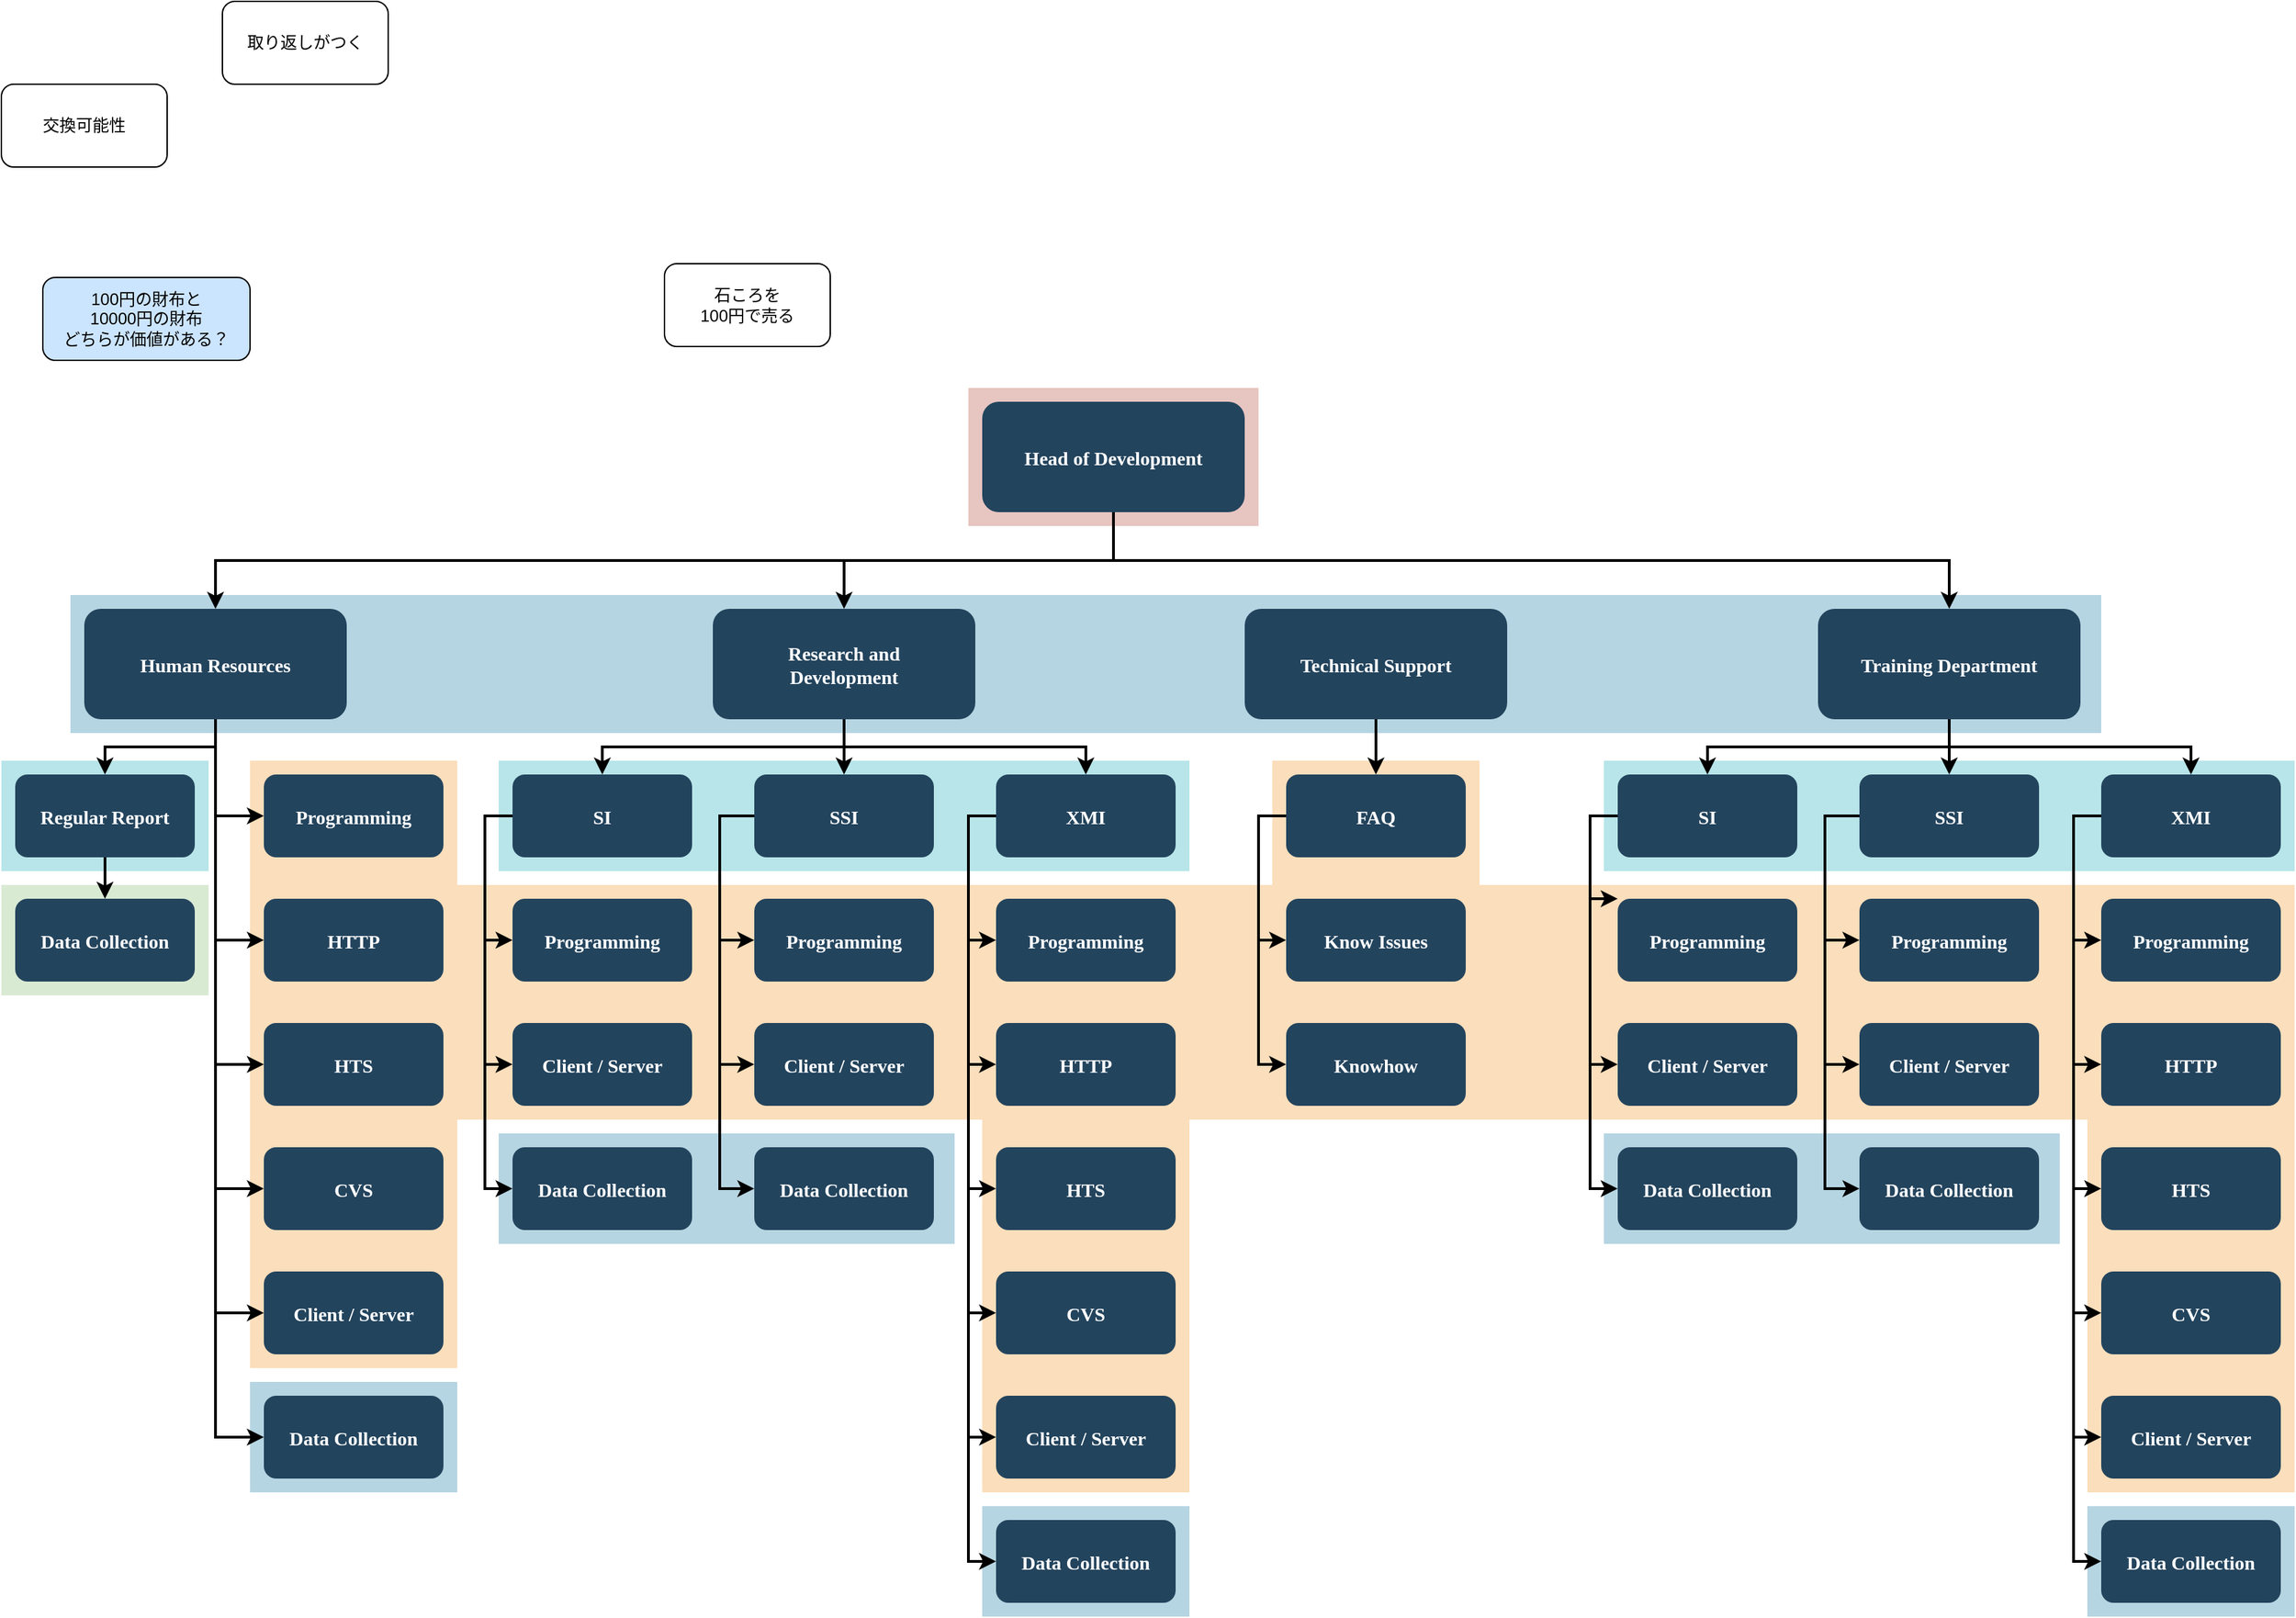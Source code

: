 <mxfile version="20.2.7" type="github" pages="2">
  <diagram id="prtHgNgQTEPvFCAcTncT" name="Page-1">
    <mxGraphModel dx="1581" dy="828" grid="1" gridSize="10" guides="1" tooltips="1" connect="1" arrows="1" fold="1" page="1" pageScale="1" pageWidth="827" pageHeight="1169" math="0" shadow="0">
      <root>
        <mxCell id="0" />
        <mxCell id="1" parent="0" />
        <mxCell id="RN59eeavhgcw-cdLjgOp-1" value="交換可能性" style="rounded=1;whiteSpace=wrap;html=1;" vertex="1" parent="1">
          <mxGeometry x="40" y="70" width="120" height="60" as="geometry" />
        </mxCell>
        <mxCell id="RN59eeavhgcw-cdLjgOp-2" value="100円の財布と&lt;br&gt;10000円の財布&lt;br&gt;どちらが価値がある？" style="rounded=1;whiteSpace=wrap;html=1;fillColor=#CCE5FF;" vertex="1" parent="1">
          <mxGeometry x="70" y="210" width="150" height="60" as="geometry" />
        </mxCell>
        <mxCell id="RN59eeavhgcw-cdLjgOp-4" value="石ころを&lt;br&gt;100円で売る" style="rounded=1;whiteSpace=wrap;html=1;" vertex="1" parent="1">
          <mxGeometry x="520" y="200" width="120" height="60" as="geometry" />
        </mxCell>
        <mxCell id="RN59eeavhgcw-cdLjgOp-5" value="取り返しがつく" style="rounded=1;whiteSpace=wrap;html=1;" vertex="1" parent="1">
          <mxGeometry x="200" y="10" width="120" height="60" as="geometry" />
        </mxCell>
        <mxCell id="RN59eeavhgcw-cdLjgOp-7" value="" style="fillColor=#AE4132;strokeColor=none;opacity=30;" vertex="1" parent="1">
          <mxGeometry x="740" y="290" width="210" height="100.0" as="geometry" />
        </mxCell>
        <mxCell id="RN59eeavhgcw-cdLjgOp-8" value="" style="fillColor=#10739E;strokeColor=none;opacity=30;" vertex="1" parent="1">
          <mxGeometry x="90" y="440" width="1470" height="100.0" as="geometry" />
        </mxCell>
        <mxCell id="RN59eeavhgcw-cdLjgOp-9" value="" style="fillColor=#F2931E;strokeColor=none;opacity=30;" vertex="1" parent="1">
          <mxGeometry x="1550" y="820" width="150" height="270" as="geometry" />
        </mxCell>
        <mxCell id="RN59eeavhgcw-cdLjgOp-10" value="" style="fillColor=#F2931E;strokeColor=none;opacity=30;" vertex="1" parent="1">
          <mxGeometry x="960" y="560" width="150" height="90" as="geometry" />
        </mxCell>
        <mxCell id="RN59eeavhgcw-cdLjgOp-11" value="" style="fillColor=#F2931E;strokeColor=none;opacity=30;" vertex="1" parent="1">
          <mxGeometry x="750" y="820" width="150" height="270" as="geometry" />
        </mxCell>
        <mxCell id="RN59eeavhgcw-cdLjgOp-12" value="" style="fillColor=#F2931E;strokeColor=none;opacity=30;" vertex="1" parent="1">
          <mxGeometry x="220.0" y="560.0" width="150.0" height="440.0" as="geometry" />
        </mxCell>
        <mxCell id="RN59eeavhgcw-cdLjgOp-13" value="" style="fillColor=#F2931E;strokeColor=none;opacity=30;" vertex="1" parent="1">
          <mxGeometry x="370" y="650" width="1330" height="170" as="geometry" />
        </mxCell>
        <mxCell id="RN59eeavhgcw-cdLjgOp-14" value="" style="fillColor=#10739E;strokeColor=none;opacity=30;" vertex="1" parent="1">
          <mxGeometry x="1550" y="1100.0" width="150" height="80" as="geometry" />
        </mxCell>
        <mxCell id="RN59eeavhgcw-cdLjgOp-15" value="" style="fillColor=#10739E;strokeColor=none;opacity=30;" vertex="1" parent="1">
          <mxGeometry x="1200" y="830" width="330" height="80" as="geometry" />
        </mxCell>
        <mxCell id="RN59eeavhgcw-cdLjgOp-16" value="" style="fillColor=#10739E;strokeColor=none;opacity=30;" vertex="1" parent="1">
          <mxGeometry x="750.0" y="1100" width="150" height="80" as="geometry" />
        </mxCell>
        <mxCell id="RN59eeavhgcw-cdLjgOp-17" value="" style="fillColor=#10739E;strokeColor=none;opacity=30;" vertex="1" parent="1">
          <mxGeometry x="400.0" y="830.0" width="330.0" height="80" as="geometry" />
        </mxCell>
        <mxCell id="RN59eeavhgcw-cdLjgOp-18" value="" style="fillColor=#10739E;strokeColor=none;opacity=30;" vertex="1" parent="1">
          <mxGeometry x="220" y="1010" width="150" height="80" as="geometry" />
        </mxCell>
        <mxCell id="RN59eeavhgcw-cdLjgOp-19" value="" style="fillColor=#D9EAD3;strokeColor=none" vertex="1" parent="1">
          <mxGeometry x="40" y="650.0" width="150" height="80" as="geometry" />
        </mxCell>
        <mxCell id="RN59eeavhgcw-cdLjgOp-20" value="" style="fillColor=#12AAB5;strokeColor=none;opacity=30;" vertex="1" parent="1">
          <mxGeometry x="1200" y="560.0" width="500" height="80" as="geometry" />
        </mxCell>
        <mxCell id="RN59eeavhgcw-cdLjgOp-21" value="" style="fillColor=#12AAB5;strokeColor=none;opacity=30;" vertex="1" parent="1">
          <mxGeometry x="400" y="560" width="500" height="80" as="geometry" />
        </mxCell>
        <mxCell id="RN59eeavhgcw-cdLjgOp-22" value="" style="fillColor=#12AAB5;strokeColor=none;opacity=30;" vertex="1" parent="1">
          <mxGeometry x="40.0" y="560" width="150" height="80" as="geometry" />
        </mxCell>
        <mxCell id="RN59eeavhgcw-cdLjgOp-23" value="Head of Development" style="rounded=1;fillColor=#23445D;gradientColor=none;strokeColor=none;fontColor=#FFFFFF;fontStyle=1;fontFamily=Tahoma;fontSize=14" vertex="1" parent="1">
          <mxGeometry x="750" y="300" width="190" height="80" as="geometry" />
        </mxCell>
        <mxCell id="RN59eeavhgcw-cdLjgOp-24" value="Training Department" style="rounded=1;fillColor=#23445D;gradientColor=none;strokeColor=none;fontColor=#FFFFFF;fontStyle=1;fontFamily=Tahoma;fontSize=14" vertex="1" parent="1">
          <mxGeometry x="1355.0" y="450" width="190" height="80" as="geometry" />
        </mxCell>
        <mxCell id="RN59eeavhgcw-cdLjgOp-25" value="" style="edgeStyle=elbowEdgeStyle;elbow=vertical;strokeWidth=2;rounded=0" edge="1" parent="1" source="RN59eeavhgcw-cdLjgOp-23" target="RN59eeavhgcw-cdLjgOp-24">
          <mxGeometry x="330" y="330" width="100" height="100" as="geometry">
            <mxPoint x="330" y="430" as="sourcePoint" />
            <mxPoint x="430" y="330" as="targetPoint" />
          </mxGeometry>
        </mxCell>
        <mxCell id="RN59eeavhgcw-cdLjgOp-26" value="Technical Support" style="rounded=1;fillColor=#23445D;gradientColor=none;strokeColor=none;fontColor=#FFFFFF;fontStyle=1;fontFamily=Tahoma;fontSize=14" vertex="1" parent="1">
          <mxGeometry x="940" y="450" width="190" height="80" as="geometry" />
        </mxCell>
        <mxCell id="RN59eeavhgcw-cdLjgOp-27" value="Research and &#xa;Development" style="rounded=1;fillColor=#23445D;gradientColor=none;strokeColor=none;fontColor=#FFFFFF;fontStyle=1;fontFamily=Tahoma;fontSize=14" vertex="1" parent="1">
          <mxGeometry x="555.0" y="450" width="190" height="80" as="geometry" />
        </mxCell>
        <mxCell id="RN59eeavhgcw-cdLjgOp-28" value="Human Resources" style="rounded=1;fillColor=#23445D;gradientColor=none;strokeColor=none;fontColor=#FFFFFF;fontStyle=1;fontFamily=Tahoma;fontSize=14" vertex="1" parent="1">
          <mxGeometry x="100" y="450" width="190" height="80" as="geometry" />
        </mxCell>
        <mxCell id="RN59eeavhgcw-cdLjgOp-29" value="Regular Report" style="rounded=1;fillColor=#23445D;gradientColor=none;strokeColor=none;fontColor=#FFFFFF;fontStyle=1;fontFamily=Tahoma;fontSize=14" vertex="1" parent="1">
          <mxGeometry x="50" y="570" width="130" height="60" as="geometry" />
        </mxCell>
        <mxCell id="RN59eeavhgcw-cdLjgOp-30" value="Data Collection" style="rounded=1;fillColor=#23445D;gradientColor=none;strokeColor=none;fontColor=#FFFFFF;fontStyle=1;fontFamily=Tahoma;fontSize=14" vertex="1" parent="1">
          <mxGeometry x="50" y="660" width="130" height="60" as="geometry" />
        </mxCell>
        <mxCell id="RN59eeavhgcw-cdLjgOp-31" value="Programming" style="rounded=1;fillColor=#23445D;gradientColor=none;strokeColor=none;fontColor=#FFFFFF;fontStyle=1;fontFamily=Tahoma;fontSize=14" vertex="1" parent="1">
          <mxGeometry x="230" y="570" width="130" height="60" as="geometry" />
        </mxCell>
        <mxCell id="RN59eeavhgcw-cdLjgOp-32" value="HTTP" style="rounded=1;fillColor=#23445D;gradientColor=none;strokeColor=none;fontColor=#FFFFFF;fontStyle=1;fontFamily=Tahoma;fontSize=14" vertex="1" parent="1">
          <mxGeometry x="230" y="660" width="130" height="60" as="geometry" />
        </mxCell>
        <mxCell id="RN59eeavhgcw-cdLjgOp-33" value="HTS" style="rounded=1;fillColor=#23445D;gradientColor=none;strokeColor=none;fontColor=#FFFFFF;fontStyle=1;fontFamily=Tahoma;fontSize=14" vertex="1" parent="1">
          <mxGeometry x="230" y="750" width="130" height="60" as="geometry" />
        </mxCell>
        <mxCell id="RN59eeavhgcw-cdLjgOp-34" value="CVS" style="rounded=1;fillColor=#23445D;gradientColor=none;strokeColor=none;fontColor=#FFFFFF;fontStyle=1;fontFamily=Tahoma;fontSize=14" vertex="1" parent="1">
          <mxGeometry x="230" y="840" width="130" height="60" as="geometry" />
        </mxCell>
        <mxCell id="RN59eeavhgcw-cdLjgOp-35" value="Client / Server" style="rounded=1;fillColor=#23445D;gradientColor=none;strokeColor=none;fontColor=#FFFFFF;fontStyle=1;fontFamily=Tahoma;fontSize=14" vertex="1" parent="1">
          <mxGeometry x="230" y="930" width="130" height="60" as="geometry" />
        </mxCell>
        <mxCell id="RN59eeavhgcw-cdLjgOp-36" value="Data Collection" style="rounded=1;fillColor=#23445D;gradientColor=none;strokeColor=none;fontColor=#FFFFFF;fontStyle=1;fontFamily=Tahoma;fontSize=14" vertex="1" parent="1">
          <mxGeometry x="230" y="1020" width="130" height="60" as="geometry" />
        </mxCell>
        <mxCell id="RN59eeavhgcw-cdLjgOp-37" value="SI" style="rounded=1;fillColor=#23445D;gradientColor=none;strokeColor=none;fontColor=#FFFFFF;fontStyle=1;fontFamily=Tahoma;fontSize=14" vertex="1" parent="1">
          <mxGeometry x="410" y="570" width="130" height="60" as="geometry" />
        </mxCell>
        <mxCell id="RN59eeavhgcw-cdLjgOp-38" value="Programming" style="rounded=1;fillColor=#23445D;gradientColor=none;strokeColor=none;fontColor=#FFFFFF;fontStyle=1;fontFamily=Tahoma;fontSize=14" vertex="1" parent="1">
          <mxGeometry x="410" y="660" width="130" height="60" as="geometry" />
        </mxCell>
        <mxCell id="RN59eeavhgcw-cdLjgOp-39" value="Client / Server" style="rounded=1;fillColor=#23445D;gradientColor=none;strokeColor=none;fontColor=#FFFFFF;fontStyle=1;fontFamily=Tahoma;fontSize=14" vertex="1" parent="1">
          <mxGeometry x="410" y="750" width="130" height="60" as="geometry" />
        </mxCell>
        <mxCell id="RN59eeavhgcw-cdLjgOp-40" value="Data Collection" style="rounded=1;fillColor=#23445D;gradientColor=none;strokeColor=none;fontColor=#FFFFFF;fontStyle=1;fontFamily=Tahoma;fontSize=14" vertex="1" parent="1">
          <mxGeometry x="410" y="840" width="130" height="60" as="geometry" />
        </mxCell>
        <mxCell id="RN59eeavhgcw-cdLjgOp-41" value="SSI" style="rounded=1;fillColor=#23445D;gradientColor=none;strokeColor=none;fontColor=#FFFFFF;fontStyle=1;fontFamily=Tahoma;fontSize=14" vertex="1" parent="1">
          <mxGeometry x="585" y="570" width="130" height="60" as="geometry" />
        </mxCell>
        <mxCell id="RN59eeavhgcw-cdLjgOp-42" value="Programming" style="rounded=1;fillColor=#23445D;gradientColor=none;strokeColor=none;fontColor=#FFFFFF;fontStyle=1;fontFamily=Tahoma;fontSize=14" vertex="1" parent="1">
          <mxGeometry x="585" y="660" width="130" height="60" as="geometry" />
        </mxCell>
        <mxCell id="RN59eeavhgcw-cdLjgOp-43" value="Client / Server" style="rounded=1;fillColor=#23445D;gradientColor=none;strokeColor=none;fontColor=#FFFFFF;fontStyle=1;fontFamily=Tahoma;fontSize=14" vertex="1" parent="1">
          <mxGeometry x="585" y="750" width="130" height="60" as="geometry" />
        </mxCell>
        <mxCell id="RN59eeavhgcw-cdLjgOp-44" value="Data Collection" style="rounded=1;fillColor=#23445D;gradientColor=none;strokeColor=none;fontColor=#FFFFFF;fontStyle=1;fontFamily=Tahoma;fontSize=14" vertex="1" parent="1">
          <mxGeometry x="585" y="840" width="130" height="60" as="geometry" />
        </mxCell>
        <mxCell id="RN59eeavhgcw-cdLjgOp-45" value="XMI" style="rounded=1;fillColor=#23445D;gradientColor=none;strokeColor=none;fontColor=#FFFFFF;fontStyle=1;fontFamily=Tahoma;fontSize=14" vertex="1" parent="1">
          <mxGeometry x="760" y="570" width="130" height="60" as="geometry" />
        </mxCell>
        <mxCell id="RN59eeavhgcw-cdLjgOp-46" value="Programming" style="rounded=1;fillColor=#23445D;gradientColor=none;strokeColor=none;fontColor=#FFFFFF;fontStyle=1;fontFamily=Tahoma;fontSize=14" vertex="1" parent="1">
          <mxGeometry x="760" y="660" width="130" height="60" as="geometry" />
        </mxCell>
        <mxCell id="RN59eeavhgcw-cdLjgOp-47" value="HTTP" style="rounded=1;fillColor=#23445D;gradientColor=none;strokeColor=none;fontColor=#FFFFFF;fontStyle=1;fontFamily=Tahoma;fontSize=14" vertex="1" parent="1">
          <mxGeometry x="760" y="750" width="130" height="60" as="geometry" />
        </mxCell>
        <mxCell id="RN59eeavhgcw-cdLjgOp-48" value="HTS" style="rounded=1;fillColor=#23445D;gradientColor=none;strokeColor=none;fontColor=#FFFFFF;fontStyle=1;fontFamily=Tahoma;fontSize=14" vertex="1" parent="1">
          <mxGeometry x="760" y="840" width="130" height="60" as="geometry" />
        </mxCell>
        <mxCell id="RN59eeavhgcw-cdLjgOp-49" value="CVS" style="rounded=1;fillColor=#23445D;gradientColor=none;strokeColor=none;fontColor=#FFFFFF;fontStyle=1;fontFamily=Tahoma;fontSize=14" vertex="1" parent="1">
          <mxGeometry x="760" y="930" width="130" height="60" as="geometry" />
        </mxCell>
        <mxCell id="RN59eeavhgcw-cdLjgOp-50" value="Client / Server" style="rounded=1;fillColor=#23445D;gradientColor=none;strokeColor=none;fontColor=#FFFFFF;fontStyle=1;fontFamily=Tahoma;fontSize=14" vertex="1" parent="1">
          <mxGeometry x="760" y="1020" width="130" height="60" as="geometry" />
        </mxCell>
        <mxCell id="RN59eeavhgcw-cdLjgOp-51" value="Data Collection" style="rounded=1;fillColor=#23445D;gradientColor=none;strokeColor=none;fontColor=#FFFFFF;fontStyle=1;fontFamily=Tahoma;fontSize=14" vertex="1" parent="1">
          <mxGeometry x="760" y="1110" width="130" height="60" as="geometry" />
        </mxCell>
        <mxCell id="RN59eeavhgcw-cdLjgOp-52" value="FAQ" style="rounded=1;fillColor=#23445D;gradientColor=none;strokeColor=none;fontColor=#FFFFFF;fontStyle=1;fontFamily=Tahoma;fontSize=14" vertex="1" parent="1">
          <mxGeometry x="970" y="570" width="130" height="60" as="geometry" />
        </mxCell>
        <mxCell id="RN59eeavhgcw-cdLjgOp-53" value="Know Issues" style="rounded=1;fillColor=#23445D;gradientColor=none;strokeColor=none;fontColor=#FFFFFF;fontStyle=1;fontFamily=Tahoma;fontSize=14" vertex="1" parent="1">
          <mxGeometry x="970" y="660" width="130" height="60" as="geometry" />
        </mxCell>
        <mxCell id="RN59eeavhgcw-cdLjgOp-54" value="Knowhow" style="rounded=1;fillColor=#23445D;gradientColor=none;strokeColor=none;fontColor=#FFFFFF;fontStyle=1;fontFamily=Tahoma;fontSize=14" vertex="1" parent="1">
          <mxGeometry x="970" y="750" width="130" height="60" as="geometry" />
        </mxCell>
        <mxCell id="RN59eeavhgcw-cdLjgOp-55" value="SI" style="rounded=1;fillColor=#23445D;gradientColor=none;strokeColor=none;fontColor=#FFFFFF;fontStyle=1;fontFamily=Tahoma;fontSize=14" vertex="1" parent="1">
          <mxGeometry x="1210" y="570" width="130" height="60" as="geometry" />
        </mxCell>
        <mxCell id="RN59eeavhgcw-cdLjgOp-56" value="Programming" style="rounded=1;fillColor=#23445D;gradientColor=none;strokeColor=none;fontColor=#FFFFFF;fontStyle=1;fontFamily=Tahoma;fontSize=14" vertex="1" parent="1">
          <mxGeometry x="1210" y="660" width="130" height="60" as="geometry" />
        </mxCell>
        <mxCell id="RN59eeavhgcw-cdLjgOp-57" value="Client / Server" style="rounded=1;fillColor=#23445D;gradientColor=none;strokeColor=none;fontColor=#FFFFFF;fontStyle=1;fontFamily=Tahoma;fontSize=14" vertex="1" parent="1">
          <mxGeometry x="1210" y="750" width="130" height="60" as="geometry" />
        </mxCell>
        <mxCell id="RN59eeavhgcw-cdLjgOp-58" value="Data Collection" style="rounded=1;fillColor=#23445D;gradientColor=none;strokeColor=none;fontColor=#FFFFFF;fontStyle=1;fontFamily=Tahoma;fontSize=14" vertex="1" parent="1">
          <mxGeometry x="1210" y="840.0" width="130" height="60" as="geometry" />
        </mxCell>
        <mxCell id="RN59eeavhgcw-cdLjgOp-59" value="SSI" style="rounded=1;fillColor=#23445D;gradientColor=none;strokeColor=none;fontColor=#FFFFFF;fontStyle=1;fontFamily=Tahoma;fontSize=14" vertex="1" parent="1">
          <mxGeometry x="1385" y="570" width="130" height="60" as="geometry" />
        </mxCell>
        <mxCell id="RN59eeavhgcw-cdLjgOp-60" value="Programming" style="rounded=1;fillColor=#23445D;gradientColor=none;strokeColor=none;fontColor=#FFFFFF;fontStyle=1;fontFamily=Tahoma;fontSize=14" vertex="1" parent="1">
          <mxGeometry x="1385" y="660" width="130" height="60" as="geometry" />
        </mxCell>
        <mxCell id="RN59eeavhgcw-cdLjgOp-61" value="Client / Server" style="rounded=1;fillColor=#23445D;gradientColor=none;strokeColor=none;fontColor=#FFFFFF;fontStyle=1;fontFamily=Tahoma;fontSize=14" vertex="1" parent="1">
          <mxGeometry x="1385" y="750" width="130" height="60" as="geometry" />
        </mxCell>
        <mxCell id="RN59eeavhgcw-cdLjgOp-62" value="Data Collection" style="rounded=1;fillColor=#23445D;gradientColor=none;strokeColor=none;fontColor=#FFFFFF;fontStyle=1;fontFamily=Tahoma;fontSize=14" vertex="1" parent="1">
          <mxGeometry x="1385" y="840.0" width="130" height="60" as="geometry" />
        </mxCell>
        <mxCell id="RN59eeavhgcw-cdLjgOp-63" value="XMI" style="rounded=1;fillColor=#23445D;gradientColor=none;strokeColor=none;fontColor=#FFFFFF;fontStyle=1;fontFamily=Tahoma;fontSize=14" vertex="1" parent="1">
          <mxGeometry x="1560" y="570" width="130" height="60" as="geometry" />
        </mxCell>
        <mxCell id="RN59eeavhgcw-cdLjgOp-64" value="Programming" style="rounded=1;fillColor=#23445D;gradientColor=none;strokeColor=none;fontColor=#FFFFFF;fontStyle=1;fontFamily=Tahoma;fontSize=14" vertex="1" parent="1">
          <mxGeometry x="1560" y="660" width="130" height="60" as="geometry" />
        </mxCell>
        <mxCell id="RN59eeavhgcw-cdLjgOp-65" value="HTTP" style="rounded=1;fillColor=#23445D;gradientColor=none;strokeColor=none;fontColor=#FFFFFF;fontStyle=1;fontFamily=Tahoma;fontSize=14" vertex="1" parent="1">
          <mxGeometry x="1560" y="750" width="130" height="60" as="geometry" />
        </mxCell>
        <mxCell id="RN59eeavhgcw-cdLjgOp-66" value="HTS" style="rounded=1;fillColor=#23445D;gradientColor=none;strokeColor=none;fontColor=#FFFFFF;fontStyle=1;fontFamily=Tahoma;fontSize=14" vertex="1" parent="1">
          <mxGeometry x="1560" y="840.0" width="130" height="60" as="geometry" />
        </mxCell>
        <mxCell id="RN59eeavhgcw-cdLjgOp-67" value="CVS" style="rounded=1;fillColor=#23445D;gradientColor=none;strokeColor=none;fontColor=#FFFFFF;fontStyle=1;fontFamily=Tahoma;fontSize=14" vertex="1" parent="1">
          <mxGeometry x="1560" y="930" width="130" height="60" as="geometry" />
        </mxCell>
        <mxCell id="RN59eeavhgcw-cdLjgOp-68" value="Client / Server" style="rounded=1;fillColor=#23445D;gradientColor=none;strokeColor=none;fontColor=#FFFFFF;fontStyle=1;fontFamily=Tahoma;fontSize=14" vertex="1" parent="1">
          <mxGeometry x="1560" y="1020" width="130" height="60" as="geometry" />
        </mxCell>
        <mxCell id="RN59eeavhgcw-cdLjgOp-69" value="Data Collection" style="rounded=1;fillColor=#23445D;gradientColor=none;strokeColor=none;fontColor=#FFFFFF;fontStyle=1;fontFamily=Tahoma;fontSize=14" vertex="1" parent="1">
          <mxGeometry x="1560" y="1110" width="130" height="60" as="geometry" />
        </mxCell>
        <mxCell id="RN59eeavhgcw-cdLjgOp-70" value="" style="edgeStyle=elbowEdgeStyle;elbow=vertical;strokeWidth=2;rounded=0" edge="1" parent="1" source="RN59eeavhgcw-cdLjgOp-23" target="RN59eeavhgcw-cdLjgOp-27">
          <mxGeometry x="340" y="340" width="100" height="100" as="geometry">
            <mxPoint x="855.0" y="390" as="sourcePoint" />
            <mxPoint x="1460.0" y="460" as="targetPoint" />
          </mxGeometry>
        </mxCell>
        <mxCell id="RN59eeavhgcw-cdLjgOp-71" value="" style="edgeStyle=elbowEdgeStyle;elbow=vertical;strokeWidth=2;rounded=0" edge="1" parent="1" source="RN59eeavhgcw-cdLjgOp-23" target="RN59eeavhgcw-cdLjgOp-28">
          <mxGeometry x="-30" y="250" width="100" height="100" as="geometry">
            <mxPoint x="-30" y="350" as="sourcePoint" />
            <mxPoint x="70" y="250" as="targetPoint" />
          </mxGeometry>
        </mxCell>
        <mxCell id="RN59eeavhgcw-cdLjgOp-72" value="" style="edgeStyle=elbowEdgeStyle;elbow=vertical;strokeWidth=2;rounded=0" edge="1" parent="1" source="RN59eeavhgcw-cdLjgOp-28" target="RN59eeavhgcw-cdLjgOp-29">
          <mxGeometry x="-30" y="250" width="100" height="100" as="geometry">
            <mxPoint x="-30" y="350" as="sourcePoint" />
            <mxPoint x="70" y="250" as="targetPoint" />
          </mxGeometry>
        </mxCell>
        <mxCell id="RN59eeavhgcw-cdLjgOp-73" value="" style="edgeStyle=elbowEdgeStyle;elbow=horizontal;strokeWidth=2;rounded=0" edge="1" parent="1" source="RN59eeavhgcw-cdLjgOp-28" target="RN59eeavhgcw-cdLjgOp-31">
          <mxGeometry x="-30" y="250" width="100" height="100" as="geometry">
            <mxPoint x="-30" y="350" as="sourcePoint" />
            <mxPoint x="70" y="250" as="targetPoint" />
            <Array as="points">
              <mxPoint x="195" y="550" />
            </Array>
          </mxGeometry>
        </mxCell>
        <mxCell id="RN59eeavhgcw-cdLjgOp-74" value="" style="edgeStyle=elbowEdgeStyle;elbow=horizontal;strokeWidth=2;rounded=0" edge="1" parent="1" source="RN59eeavhgcw-cdLjgOp-28" target="RN59eeavhgcw-cdLjgOp-32">
          <mxGeometry x="-30" y="250" width="100" height="100" as="geometry">
            <mxPoint x="-30" y="350" as="sourcePoint" />
            <mxPoint x="70" y="250" as="targetPoint" />
            <Array as="points">
              <mxPoint x="195" y="590" />
            </Array>
          </mxGeometry>
        </mxCell>
        <mxCell id="RN59eeavhgcw-cdLjgOp-75" value="" style="edgeStyle=elbowEdgeStyle;elbow=horizontal;strokeWidth=2;rounded=0" edge="1" parent="1" source="RN59eeavhgcw-cdLjgOp-28" target="RN59eeavhgcw-cdLjgOp-33">
          <mxGeometry x="-30" y="250" width="100" height="100" as="geometry">
            <mxPoint x="-30" y="350" as="sourcePoint" />
            <mxPoint x="70" y="250" as="targetPoint" />
            <Array as="points">
              <mxPoint x="195" y="640" />
            </Array>
          </mxGeometry>
        </mxCell>
        <mxCell id="RN59eeavhgcw-cdLjgOp-76" value="" style="edgeStyle=elbowEdgeStyle;elbow=horizontal;strokeWidth=2;rounded=0" edge="1" parent="1" source="RN59eeavhgcw-cdLjgOp-28" target="RN59eeavhgcw-cdLjgOp-34">
          <mxGeometry x="-30" y="250" width="100" height="100" as="geometry">
            <mxPoint x="-30" y="350" as="sourcePoint" />
            <mxPoint x="70" y="250" as="targetPoint" />
            <Array as="points">
              <mxPoint x="195" y="690" />
            </Array>
          </mxGeometry>
        </mxCell>
        <mxCell id="RN59eeavhgcw-cdLjgOp-77" value="" style="edgeStyle=elbowEdgeStyle;elbow=horizontal;strokeWidth=2;rounded=0" edge="1" parent="1" source="RN59eeavhgcw-cdLjgOp-28" target="RN59eeavhgcw-cdLjgOp-35">
          <mxGeometry x="-30" y="250" width="100" height="100" as="geometry">
            <mxPoint x="-30" y="350" as="sourcePoint" />
            <mxPoint x="70" y="250" as="targetPoint" />
            <Array as="points">
              <mxPoint x="195" y="730" />
            </Array>
          </mxGeometry>
        </mxCell>
        <mxCell id="RN59eeavhgcw-cdLjgOp-78" value="" style="edgeStyle=elbowEdgeStyle;elbow=horizontal;strokeWidth=2;rounded=0" edge="1" parent="1" source="RN59eeavhgcw-cdLjgOp-28" target="RN59eeavhgcw-cdLjgOp-36">
          <mxGeometry x="-30" y="250" width="100" height="100" as="geometry">
            <mxPoint x="-30" y="350" as="sourcePoint" />
            <mxPoint x="70" y="250" as="targetPoint" />
            <Array as="points">
              <mxPoint x="195" y="780" />
            </Array>
          </mxGeometry>
        </mxCell>
        <mxCell id="RN59eeavhgcw-cdLjgOp-79" value="" style="edgeStyle=elbowEdgeStyle;elbow=horizontal;strokeWidth=2;rounded=0" edge="1" parent="1" source="RN59eeavhgcw-cdLjgOp-37" target="RN59eeavhgcw-cdLjgOp-38">
          <mxGeometry x="-30" y="250" width="100" height="100" as="geometry">
            <mxPoint x="-30" y="350" as="sourcePoint" />
            <mxPoint x="70" y="250" as="targetPoint" />
            <Array as="points">
              <mxPoint x="390" y="650" />
            </Array>
          </mxGeometry>
        </mxCell>
        <mxCell id="RN59eeavhgcw-cdLjgOp-80" value="" style="edgeStyle=elbowEdgeStyle;elbow=horizontal;strokeWidth=2;rounded=0" edge="1" parent="1" source="RN59eeavhgcw-cdLjgOp-37" target="RN59eeavhgcw-cdLjgOp-39">
          <mxGeometry x="-30" y="250" width="100" height="100" as="geometry">
            <mxPoint x="-30" y="350" as="sourcePoint" />
            <mxPoint x="70" y="250" as="targetPoint" />
            <Array as="points">
              <mxPoint x="390" y="690" />
            </Array>
          </mxGeometry>
        </mxCell>
        <mxCell id="RN59eeavhgcw-cdLjgOp-81" value="" style="edgeStyle=elbowEdgeStyle;elbow=horizontal;strokeWidth=2;rounded=0" edge="1" parent="1" source="RN59eeavhgcw-cdLjgOp-37" target="RN59eeavhgcw-cdLjgOp-40">
          <mxGeometry x="-30" y="250" width="100" height="100" as="geometry">
            <mxPoint x="-30" y="350" as="sourcePoint" />
            <mxPoint x="70" y="250" as="targetPoint" />
            <Array as="points">
              <mxPoint x="390" y="730" />
            </Array>
          </mxGeometry>
        </mxCell>
        <mxCell id="RN59eeavhgcw-cdLjgOp-82" value="" style="edgeStyle=elbowEdgeStyle;elbow=horizontal;strokeWidth=2;rounded=0" edge="1" parent="1" source="RN59eeavhgcw-cdLjgOp-41" target="RN59eeavhgcw-cdLjgOp-42">
          <mxGeometry x="-30" y="250" width="100" height="100" as="geometry">
            <mxPoint x="-30" y="350" as="sourcePoint" />
            <mxPoint x="70" y="250" as="targetPoint" />
            <Array as="points">
              <mxPoint x="560" y="650" />
            </Array>
          </mxGeometry>
        </mxCell>
        <mxCell id="RN59eeavhgcw-cdLjgOp-83" value="" style="edgeStyle=elbowEdgeStyle;elbow=horizontal;strokeWidth=2;rounded=0" edge="1" parent="1" source="RN59eeavhgcw-cdLjgOp-41" target="RN59eeavhgcw-cdLjgOp-43">
          <mxGeometry x="-30" y="250" width="100" height="100" as="geometry">
            <mxPoint x="-30" y="350" as="sourcePoint" />
            <mxPoint x="70" y="250" as="targetPoint" />
            <Array as="points">
              <mxPoint x="560" y="690" />
            </Array>
          </mxGeometry>
        </mxCell>
        <mxCell id="RN59eeavhgcw-cdLjgOp-84" value="" style="edgeStyle=elbowEdgeStyle;elbow=horizontal;strokeWidth=2;rounded=0" edge="1" parent="1" source="RN59eeavhgcw-cdLjgOp-41" target="RN59eeavhgcw-cdLjgOp-44">
          <mxGeometry x="-30" y="250" width="100" height="100" as="geometry">
            <mxPoint x="-30" y="350" as="sourcePoint" />
            <mxPoint x="70" y="250" as="targetPoint" />
            <Array as="points">
              <mxPoint x="560" y="730" />
            </Array>
          </mxGeometry>
        </mxCell>
        <mxCell id="RN59eeavhgcw-cdLjgOp-85" value="" style="edgeStyle=elbowEdgeStyle;elbow=horizontal;strokeWidth=2;rounded=0" edge="1" parent="1" source="RN59eeavhgcw-cdLjgOp-45" target="RN59eeavhgcw-cdLjgOp-46">
          <mxGeometry x="-30" y="250" width="100" height="100" as="geometry">
            <mxPoint x="-30" y="350" as="sourcePoint" />
            <mxPoint x="70" y="250" as="targetPoint" />
            <Array as="points">
              <mxPoint x="740" y="650" />
            </Array>
          </mxGeometry>
        </mxCell>
        <mxCell id="RN59eeavhgcw-cdLjgOp-86" value="" style="edgeStyle=elbowEdgeStyle;elbow=horizontal;strokeWidth=2;rounded=0" edge="1" parent="1" source="RN59eeavhgcw-cdLjgOp-45" target="RN59eeavhgcw-cdLjgOp-47">
          <mxGeometry x="-30" y="250" width="100" height="100" as="geometry">
            <mxPoint x="-30" y="350" as="sourcePoint" />
            <mxPoint x="70" y="250" as="targetPoint" />
            <Array as="points">
              <mxPoint x="740" y="690" />
            </Array>
          </mxGeometry>
        </mxCell>
        <mxCell id="RN59eeavhgcw-cdLjgOp-87" value="" style="edgeStyle=elbowEdgeStyle;elbow=horizontal;strokeWidth=2;rounded=0" edge="1" parent="1" source="RN59eeavhgcw-cdLjgOp-45" target="RN59eeavhgcw-cdLjgOp-48">
          <mxGeometry x="-30" y="250" width="100" height="100" as="geometry">
            <mxPoint x="-30" y="350" as="sourcePoint" />
            <mxPoint x="70" y="250" as="targetPoint" />
            <Array as="points">
              <mxPoint x="740" y="740" />
            </Array>
          </mxGeometry>
        </mxCell>
        <mxCell id="RN59eeavhgcw-cdLjgOp-88" value="" style="edgeStyle=elbowEdgeStyle;elbow=horizontal;strokeWidth=2;rounded=0" edge="1" parent="1" source="RN59eeavhgcw-cdLjgOp-45" target="RN59eeavhgcw-cdLjgOp-49">
          <mxGeometry x="-30" y="250" width="100" height="100" as="geometry">
            <mxPoint x="-30" y="350" as="sourcePoint" />
            <mxPoint x="70" y="250" as="targetPoint" />
            <Array as="points">
              <mxPoint x="740" y="780" />
            </Array>
          </mxGeometry>
        </mxCell>
        <mxCell id="RN59eeavhgcw-cdLjgOp-89" value="" style="edgeStyle=elbowEdgeStyle;elbow=horizontal;strokeWidth=2;rounded=0" edge="1" parent="1" source="RN59eeavhgcw-cdLjgOp-45" target="RN59eeavhgcw-cdLjgOp-50">
          <mxGeometry x="-30" y="250" width="100" height="100" as="geometry">
            <mxPoint x="-30" y="350" as="sourcePoint" />
            <mxPoint x="70" y="250" as="targetPoint" />
            <Array as="points">
              <mxPoint x="740" y="820" />
            </Array>
          </mxGeometry>
        </mxCell>
        <mxCell id="RN59eeavhgcw-cdLjgOp-90" value="" style="edgeStyle=elbowEdgeStyle;elbow=horizontal;strokeWidth=2;rounded=0" edge="1" parent="1" source="RN59eeavhgcw-cdLjgOp-45" target="RN59eeavhgcw-cdLjgOp-51">
          <mxGeometry x="-30" y="250" width="100" height="100" as="geometry">
            <mxPoint x="-30" y="350" as="sourcePoint" />
            <mxPoint x="70" y="250" as="targetPoint" />
            <Array as="points">
              <mxPoint x="740" y="870" />
            </Array>
          </mxGeometry>
        </mxCell>
        <mxCell id="RN59eeavhgcw-cdLjgOp-91" value="" style="edgeStyle=elbowEdgeStyle;elbow=horizontal;strokeWidth=2;rounded=0" edge="1" parent="1" source="RN59eeavhgcw-cdLjgOp-52" target="RN59eeavhgcw-cdLjgOp-53">
          <mxGeometry x="-30" y="250" width="100" height="100" as="geometry">
            <mxPoint x="-30" y="350" as="sourcePoint" />
            <mxPoint x="70" y="250" as="targetPoint" />
            <Array as="points">
              <mxPoint x="950" y="650" />
            </Array>
          </mxGeometry>
        </mxCell>
        <mxCell id="RN59eeavhgcw-cdLjgOp-92" value="" style="edgeStyle=elbowEdgeStyle;elbow=horizontal;strokeWidth=2;rounded=0" edge="1" parent="1" source="RN59eeavhgcw-cdLjgOp-52" target="RN59eeavhgcw-cdLjgOp-54">
          <mxGeometry x="-30" y="250" width="100" height="100" as="geometry">
            <mxPoint x="-30" y="350" as="sourcePoint" />
            <mxPoint x="70" y="250" as="targetPoint" />
            <Array as="points">
              <mxPoint x="950" y="700" />
            </Array>
          </mxGeometry>
        </mxCell>
        <mxCell id="RN59eeavhgcw-cdLjgOp-93" value="" style="edgeStyle=elbowEdgeStyle;elbow=horizontal;strokeWidth=2;rounded=0" edge="1" parent="1" source="RN59eeavhgcw-cdLjgOp-55" target="RN59eeavhgcw-cdLjgOp-56">
          <mxGeometry x="-30" y="250" width="100" height="100" as="geometry">
            <mxPoint x="-30" y="350" as="sourcePoint" />
            <mxPoint x="70" y="250" as="targetPoint" />
            <Array as="points">
              <mxPoint x="1190" y="660" />
            </Array>
          </mxGeometry>
        </mxCell>
        <mxCell id="RN59eeavhgcw-cdLjgOp-94" value="" style="edgeStyle=elbowEdgeStyle;elbow=horizontal;strokeWidth=2;rounded=0" edge="1" parent="1" source="RN59eeavhgcw-cdLjgOp-55" target="RN59eeavhgcw-cdLjgOp-57">
          <mxGeometry x="-30" y="250" width="100" height="100" as="geometry">
            <mxPoint x="-30" y="350" as="sourcePoint" />
            <mxPoint x="70" y="250" as="targetPoint" />
            <Array as="points">
              <mxPoint x="1190" y="690" />
            </Array>
          </mxGeometry>
        </mxCell>
        <mxCell id="RN59eeavhgcw-cdLjgOp-95" value="" style="edgeStyle=elbowEdgeStyle;elbow=horizontal;strokeWidth=2;rounded=0" edge="1" parent="1" source="RN59eeavhgcw-cdLjgOp-55" target="RN59eeavhgcw-cdLjgOp-58">
          <mxGeometry x="-30" y="250" width="100" height="100" as="geometry">
            <mxPoint x="-30" y="350" as="sourcePoint" />
            <mxPoint x="70" y="250" as="targetPoint" />
            <Array as="points">
              <mxPoint x="1190" y="740" />
            </Array>
          </mxGeometry>
        </mxCell>
        <mxCell id="RN59eeavhgcw-cdLjgOp-96" value="" style="edgeStyle=elbowEdgeStyle;elbow=horizontal;strokeWidth=2;rounded=0" edge="1" parent="1" source="RN59eeavhgcw-cdLjgOp-59" target="RN59eeavhgcw-cdLjgOp-60">
          <mxGeometry x="-30" y="250" width="100" height="100" as="geometry">
            <mxPoint x="-30" y="350" as="sourcePoint" />
            <mxPoint x="70" y="250" as="targetPoint" />
            <Array as="points">
              <mxPoint x="1360" y="650" />
            </Array>
          </mxGeometry>
        </mxCell>
        <mxCell id="RN59eeavhgcw-cdLjgOp-97" value="" style="edgeStyle=elbowEdgeStyle;elbow=horizontal;strokeWidth=2;rounded=0" edge="1" parent="1" source="RN59eeavhgcw-cdLjgOp-59" target="RN59eeavhgcw-cdLjgOp-61">
          <mxGeometry x="-30" y="250" width="100" height="100" as="geometry">
            <mxPoint x="-30" y="350" as="sourcePoint" />
            <mxPoint x="70" y="250" as="targetPoint" />
            <Array as="points">
              <mxPoint x="1360" y="710" />
            </Array>
          </mxGeometry>
        </mxCell>
        <mxCell id="RN59eeavhgcw-cdLjgOp-98" value="" style="edgeStyle=elbowEdgeStyle;elbow=horizontal;strokeWidth=2;rounded=0" edge="1" parent="1" source="RN59eeavhgcw-cdLjgOp-59" target="RN59eeavhgcw-cdLjgOp-62">
          <mxGeometry x="-30" y="250" width="100" height="100" as="geometry">
            <mxPoint x="-30" y="350" as="sourcePoint" />
            <mxPoint x="70" y="250" as="targetPoint" />
            <Array as="points">
              <mxPoint x="1360" y="740" />
            </Array>
          </mxGeometry>
        </mxCell>
        <mxCell id="RN59eeavhgcw-cdLjgOp-99" value="" style="edgeStyle=elbowEdgeStyle;elbow=horizontal;strokeWidth=2;rounded=0" edge="1" parent="1" source="RN59eeavhgcw-cdLjgOp-63" target="RN59eeavhgcw-cdLjgOp-64">
          <mxGeometry x="-30" y="250" width="100" height="100" as="geometry">
            <mxPoint x="-30" y="350" as="sourcePoint" />
            <mxPoint x="70" y="250" as="targetPoint" />
            <Array as="points">
              <mxPoint x="1540" y="650" />
            </Array>
          </mxGeometry>
        </mxCell>
        <mxCell id="RN59eeavhgcw-cdLjgOp-100" value="" style="edgeStyle=elbowEdgeStyle;elbow=horizontal;strokeWidth=2;rounded=0" edge="1" parent="1" source="RN59eeavhgcw-cdLjgOp-63" target="RN59eeavhgcw-cdLjgOp-65">
          <mxGeometry x="-30" y="250" width="100" height="100" as="geometry">
            <mxPoint x="-30" y="350" as="sourcePoint" />
            <mxPoint x="70" y="250" as="targetPoint" />
            <Array as="points">
              <mxPoint x="1540" y="690" />
            </Array>
          </mxGeometry>
        </mxCell>
        <mxCell id="RN59eeavhgcw-cdLjgOp-101" value="" style="edgeStyle=elbowEdgeStyle;elbow=horizontal;strokeWidth=2;rounded=0" edge="1" parent="1" source="RN59eeavhgcw-cdLjgOp-63" target="RN59eeavhgcw-cdLjgOp-66">
          <mxGeometry x="-30" y="250" width="100" height="100" as="geometry">
            <mxPoint x="-30" y="350" as="sourcePoint" />
            <mxPoint x="70" y="250" as="targetPoint" />
            <Array as="points">
              <mxPoint x="1540" y="740" />
            </Array>
          </mxGeometry>
        </mxCell>
        <mxCell id="RN59eeavhgcw-cdLjgOp-102" value="" style="edgeStyle=elbowEdgeStyle;elbow=horizontal;strokeWidth=2;rounded=0" edge="1" parent="1" source="RN59eeavhgcw-cdLjgOp-63" target="RN59eeavhgcw-cdLjgOp-67">
          <mxGeometry x="-30" y="250" width="100" height="100" as="geometry">
            <mxPoint x="-30" y="350" as="sourcePoint" />
            <mxPoint x="70" y="250" as="targetPoint" />
            <Array as="points">
              <mxPoint x="1540" y="790" />
            </Array>
          </mxGeometry>
        </mxCell>
        <mxCell id="RN59eeavhgcw-cdLjgOp-103" value="" style="edgeStyle=elbowEdgeStyle;elbow=horizontal;strokeWidth=2;rounded=0" edge="1" parent="1" source="RN59eeavhgcw-cdLjgOp-63" target="RN59eeavhgcw-cdLjgOp-68">
          <mxGeometry x="-30" y="250" width="100" height="100" as="geometry">
            <mxPoint x="-30" y="350" as="sourcePoint" />
            <mxPoint x="70" y="250" as="targetPoint" />
            <Array as="points">
              <mxPoint x="1540" y="840" />
            </Array>
          </mxGeometry>
        </mxCell>
        <mxCell id="RN59eeavhgcw-cdLjgOp-104" value="" style="edgeStyle=elbowEdgeStyle;elbow=horizontal;strokeWidth=2;rounded=0" edge="1" parent="1" source="RN59eeavhgcw-cdLjgOp-63" target="RN59eeavhgcw-cdLjgOp-69">
          <mxGeometry x="-30" y="250" width="100" height="100" as="geometry">
            <mxPoint x="-30" y="350" as="sourcePoint" />
            <mxPoint x="70" y="250" as="targetPoint" />
            <Array as="points">
              <mxPoint x="1540" y="880" />
            </Array>
          </mxGeometry>
        </mxCell>
        <mxCell id="RN59eeavhgcw-cdLjgOp-105" value="" style="edgeStyle=elbowEdgeStyle;elbow=vertical;strokeWidth=2;rounded=0" edge="1" parent="1" source="RN59eeavhgcw-cdLjgOp-27" target="RN59eeavhgcw-cdLjgOp-37">
          <mxGeometry x="-30" y="250" width="100" height="100" as="geometry">
            <mxPoint x="-30" y="350" as="sourcePoint" />
            <mxPoint x="70" y="250" as="targetPoint" />
          </mxGeometry>
        </mxCell>
        <mxCell id="RN59eeavhgcw-cdLjgOp-106" value="" style="edgeStyle=elbowEdgeStyle;elbow=vertical;strokeWidth=2;rounded=0" edge="1" parent="1" source="RN59eeavhgcw-cdLjgOp-27" target="RN59eeavhgcw-cdLjgOp-41">
          <mxGeometry x="-30" y="250" width="100" height="100" as="geometry">
            <mxPoint x="-30" y="350" as="sourcePoint" />
            <mxPoint x="70" y="250" as="targetPoint" />
          </mxGeometry>
        </mxCell>
        <mxCell id="RN59eeavhgcw-cdLjgOp-107" value="" style="edgeStyle=elbowEdgeStyle;elbow=vertical;strokeWidth=2;rounded=0" edge="1" parent="1" source="RN59eeavhgcw-cdLjgOp-27" target="RN59eeavhgcw-cdLjgOp-45">
          <mxGeometry x="-30" y="250" width="100" height="100" as="geometry">
            <mxPoint x="-30" y="350" as="sourcePoint" />
            <mxPoint x="70" y="250" as="targetPoint" />
          </mxGeometry>
        </mxCell>
        <mxCell id="RN59eeavhgcw-cdLjgOp-108" value="" style="edgeStyle=elbowEdgeStyle;elbow=vertical;strokeWidth=2;rounded=0" edge="1" parent="1" source="RN59eeavhgcw-cdLjgOp-26" target="RN59eeavhgcw-cdLjgOp-52">
          <mxGeometry x="-30" y="250" width="100" height="100" as="geometry">
            <mxPoint x="-30" y="350" as="sourcePoint" />
            <mxPoint x="70" y="250" as="targetPoint" />
          </mxGeometry>
        </mxCell>
        <mxCell id="RN59eeavhgcw-cdLjgOp-109" value="" style="edgeStyle=elbowEdgeStyle;elbow=vertical;strokeWidth=2;rounded=0" edge="1" parent="1" source="RN59eeavhgcw-cdLjgOp-24" target="RN59eeavhgcw-cdLjgOp-59">
          <mxGeometry x="-30" y="250" width="100" height="100" as="geometry">
            <mxPoint x="-30" y="350" as="sourcePoint" />
            <mxPoint x="70" y="250" as="targetPoint" />
          </mxGeometry>
        </mxCell>
        <mxCell id="RN59eeavhgcw-cdLjgOp-110" value="" style="edgeStyle=elbowEdgeStyle;elbow=vertical;strokeWidth=2;rounded=0" edge="1" parent="1" source="RN59eeavhgcw-cdLjgOp-24" target="RN59eeavhgcw-cdLjgOp-55">
          <mxGeometry x="-30" y="250" width="100" height="100" as="geometry">
            <mxPoint x="-30" y="350" as="sourcePoint" />
            <mxPoint x="70" y="250" as="targetPoint" />
          </mxGeometry>
        </mxCell>
        <mxCell id="RN59eeavhgcw-cdLjgOp-111" value="" style="edgeStyle=elbowEdgeStyle;elbow=vertical;strokeWidth=2;rounded=0" edge="1" parent="1" source="RN59eeavhgcw-cdLjgOp-24" target="RN59eeavhgcw-cdLjgOp-63">
          <mxGeometry x="-30" y="250" width="100" height="100" as="geometry">
            <mxPoint x="-30" y="350" as="sourcePoint" />
            <mxPoint x="70" y="250" as="targetPoint" />
          </mxGeometry>
        </mxCell>
        <mxCell id="RN59eeavhgcw-cdLjgOp-112" value="" style="edgeStyle=elbowEdgeStyle;elbow=vertical;rounded=0;strokeWidth=2" edge="1" parent="1" source="RN59eeavhgcw-cdLjgOp-29" target="RN59eeavhgcw-cdLjgOp-30">
          <mxGeometry x="-30" y="250" width="100" height="100" as="geometry">
            <mxPoint x="-30" y="350" as="sourcePoint" />
            <mxPoint x="70" y="250" as="targetPoint" />
          </mxGeometry>
        </mxCell>
      </root>
    </mxGraphModel>
  </diagram>
  <diagram id="44_I7HKefqhwKFOfMV9C" name="Page-2">
    <mxGraphModel dx="1581" dy="828" grid="1" gridSize="10" guides="1" tooltips="1" connect="1" arrows="1" fold="1" page="1" pageScale="1" pageWidth="850" pageHeight="1100" math="0" shadow="0">
      <root>
        <mxCell id="0" />
        <mxCell id="1" parent="0" />
        <mxCell id="zbRpHHdLbyTRpzOCQNim-7" style="edgeStyle=orthogonalEdgeStyle;rounded=0;orthogonalLoop=1;jettySize=auto;html=1;exitX=1;exitY=0.5;exitDx=0;exitDy=0;entryX=0;entryY=0.5;entryDx=0;entryDy=0;" edge="1" parent="1" source="ENQCwKnhcIKwDzOBuOjb-1" target="Mr0UB_C8Mv64-vhFzspC-1">
          <mxGeometry relative="1" as="geometry" />
        </mxCell>
        <mxCell id="zbRpHHdLbyTRpzOCQNim-8" style="edgeStyle=orthogonalEdgeStyle;rounded=0;orthogonalLoop=1;jettySize=auto;html=1;exitX=1;exitY=0.5;exitDx=0;exitDy=0;entryX=0;entryY=0.5;entryDx=0;entryDy=0;" edge="1" parent="1" source="ENQCwKnhcIKwDzOBuOjb-1" target="Mr0UB_C8Mv64-vhFzspC-2">
          <mxGeometry relative="1" as="geometry" />
        </mxCell>
        <mxCell id="zbRpHHdLbyTRpzOCQNim-12" style="edgeStyle=orthogonalEdgeStyle;rounded=0;orthogonalLoop=1;jettySize=auto;html=1;exitX=0.5;exitY=1;exitDx=0;exitDy=0;entryX=0.5;entryY=0;entryDx=0;entryDy=0;" edge="1" parent="1" source="ENQCwKnhcIKwDzOBuOjb-1" target="Mr0UB_C8Mv64-vhFzspC-11">
          <mxGeometry relative="1" as="geometry">
            <mxPoint x="900" y="340" as="targetPoint" />
          </mxGeometry>
        </mxCell>
        <mxCell id="ENQCwKnhcIKwDzOBuOjb-1" value="交換可能性&#xa;最強" style="rounded=1;fillColor=#23445D;gradientColor=none;strokeColor=none;fontColor=#FFFFFF;fontStyle=1;fontFamily=Tahoma;fontSize=14" vertex="1" parent="1">
          <mxGeometry x="520" y="100" width="200" height="80" as="geometry" />
        </mxCell>
        <mxCell id="Mr0UB_C8Mv64-vhFzspC-1" value="100円の財布と&#xa;1000円の財布&#xa;どっちが価値があると思う？" style="rounded=1;fillColor=#60BBFF;gradientColor=none;strokeColor=none;fontColor=black;fontStyle=1;fontFamily=Tahoma;fontSize=14" vertex="1" parent="1">
          <mxGeometry x="800" y="160" width="200" height="80" as="geometry" />
        </mxCell>
        <mxCell id="Mr0UB_C8Mv64-vhFzspC-2" value="石ころを100円で売る&#xa;このプロセスに価値がある" style="rounded=1;fillColor=#60BBFF;gradientColor=none;strokeColor=none;fontColor=black;fontStyle=1;fontFamily=Tahoma;fontSize=14" vertex="1" parent="1">
          <mxGeometry x="800" y="40" width="200" height="80" as="geometry" />
        </mxCell>
        <mxCell id="Mr0UB_C8Mv64-vhFzspC-3" value="" style="rounded=1;fillColor=#60BBFF;gradientColor=none;strokeColor=none;fontColor=black;fontStyle=1;fontFamily=Tahoma;fontSize=14" vertex="1" parent="1">
          <mxGeometry x="1480" width="200" height="80" as="geometry" />
        </mxCell>
        <mxCell id="Mr0UB_C8Mv64-vhFzspC-4" value="" style="rounded=1;fillColor=#23445D;gradientColor=none;strokeColor=none;fontColor=#FFFFFF;fontStyle=1;fontFamily=Tahoma;fontSize=14" vertex="1" parent="1">
          <mxGeometry x="1480" y="120" width="200" height="80" as="geometry" />
        </mxCell>
        <mxCell id="Mr0UB_C8Mv64-vhFzspC-5" value="コードは書かないほうがいい" style="rounded=1;fillColor=#60BBFF;gradientColor=none;strokeColor=none;fontColor=black;fontStyle=1;fontFamily=Tahoma;fontSize=14" vertex="1" parent="1">
          <mxGeometry x="1080" y="280" width="200" height="80" as="geometry" />
        </mxCell>
        <mxCell id="Mr0UB_C8Mv64-vhFzspC-6" value="車輪の再発明" style="rounded=1;fillColor=#23445D;gradientColor=none;strokeColor=none;fontColor=#FFFFFF;fontStyle=1;fontFamily=Tahoma;fontSize=14" vertex="1" parent="1">
          <mxGeometry x="800" y="500" width="200" height="80" as="geometry" />
        </mxCell>
        <mxCell id="zbRpHHdLbyTRpzOCQNim-9" style="edgeStyle=orthogonalEdgeStyle;rounded=0;orthogonalLoop=1;jettySize=auto;html=1;exitX=1;exitY=0.5;exitDx=0;exitDy=0;entryX=0;entryY=0.5;entryDx=0;entryDy=0;" edge="1" parent="1" source="Mr0UB_C8Mv64-vhFzspC-11" target="Mr0UB_C8Mv64-vhFzspC-5">
          <mxGeometry relative="1" as="geometry">
            <mxPoint x="1000" y="380" as="sourcePoint" />
          </mxGeometry>
        </mxCell>
        <mxCell id="zbRpHHdLbyTRpzOCQNim-10" style="edgeStyle=orthogonalEdgeStyle;rounded=0;orthogonalLoop=1;jettySize=auto;html=1;exitX=1;exitY=0.5;exitDx=0;exitDy=0;entryX=0;entryY=0.5;entryDx=0;entryDy=0;" edge="1" parent="1" source="Mr0UB_C8Mv64-vhFzspC-11" target="Mr0UB_C8Mv64-vhFzspC-9">
          <mxGeometry relative="1" as="geometry">
            <mxPoint x="1000" y="380" as="sourcePoint" />
          </mxGeometry>
        </mxCell>
        <mxCell id="zbRpHHdLbyTRpzOCQNim-14" style="edgeStyle=orthogonalEdgeStyle;rounded=0;orthogonalLoop=1;jettySize=auto;html=1;exitX=0.5;exitY=1;exitDx=0;exitDy=0;entryX=0.5;entryY=0;entryDx=0;entryDy=0;" edge="1" parent="1" source="Mr0UB_C8Mv64-vhFzspC-11" target="Mr0UB_C8Mv64-vhFzspC-6">
          <mxGeometry relative="1" as="geometry">
            <mxPoint x="900" y="420" as="sourcePoint" />
          </mxGeometry>
        </mxCell>
        <mxCell id="Mr0UB_C8Mv64-vhFzspC-9" value="「その機能はいらない」" style="rounded=1;fillColor=#60BBFF;gradientColor=none;strokeColor=none;fontColor=black;fontStyle=1;fontFamily=Tahoma;fontSize=14" vertex="1" parent="1">
          <mxGeometry x="1080" y="400" width="200" height="80" as="geometry" />
        </mxCell>
        <mxCell id="Mr0UB_C8Mv64-vhFzspC-11" value="Agile" style="rounded=1;fillColor=#23445D;gradientColor=none;strokeColor=none;fontColor=#FFFFFF;fontStyle=1;fontFamily=Tahoma;fontSize=14" vertex="1" parent="1">
          <mxGeometry x="800" y="340" width="200" height="80" as="geometry" />
        </mxCell>
        <mxCell id="zbRpHHdLbyTRpzOCQNim-3" value="" style="edgeStyle=elbowEdgeStyle;elbow=vertical;strokeWidth=2;rounded=0;exitX=0.5;exitY=1;exitDx=0;exitDy=0;entryX=0.5;entryY=0;entryDx=0;entryDy=0;" edge="1" parent="1">
          <mxGeometry x="640" y="460" width="100" height="100" as="geometry">
            <mxPoint x="1520" y="240" as="sourcePoint" />
            <mxPoint x="1640" y="320" as="targetPoint" />
          </mxGeometry>
        </mxCell>
        <mxCell id="zbRpHHdLbyTRpzOCQNim-11" value="わからない" style="rounded=1;fillColor=#23445D;gradientColor=none;strokeColor=none;fontColor=#FFFFFF;fontStyle=1;fontFamily=Tahoma;fontSize=14" vertex="1" parent="1">
          <mxGeometry x="520" y="500" width="200" height="80" as="geometry" />
        </mxCell>
        <mxCell id="zbRpHHdLbyTRpzOCQNim-17" style="edgeStyle=orthogonalEdgeStyle;rounded=0;orthogonalLoop=1;jettySize=auto;html=1;exitX=0.5;exitY=1;exitDx=0;exitDy=0;entryX=0.5;entryY=0;entryDx=0;entryDy=0;" edge="1" parent="1" source="zbRpHHdLbyTRpzOCQNim-15" target="zbRpHHdLbyTRpzOCQNim-11">
          <mxGeometry relative="1" as="geometry" />
        </mxCell>
        <mxCell id="zbRpHHdLbyTRpzOCQNim-15" value="The Zen Programmer" style="rounded=1;fillColor=#23445D;gradientColor=none;strokeColor=none;fontColor=#FFFFFF;fontStyle=1;fontFamily=Tahoma;fontSize=14" vertex="1" parent="1">
          <mxGeometry x="520" y="340" width="200" height="80" as="geometry" />
        </mxCell>
        <mxCell id="zbRpHHdLbyTRpzOCQNim-16" style="edgeStyle=orthogonalEdgeStyle;rounded=0;orthogonalLoop=1;jettySize=auto;html=1;exitX=0.5;exitY=1;exitDx=0;exitDy=0;entryX=0.5;entryY=0;entryDx=0;entryDy=0;" edge="1" parent="1" source="ENQCwKnhcIKwDzOBuOjb-1" target="zbRpHHdLbyTRpzOCQNim-15">
          <mxGeometry relative="1" as="geometry">
            <mxPoint x="630" y="190" as="sourcePoint" />
            <mxPoint x="910" y="350" as="targetPoint" />
          </mxGeometry>
        </mxCell>
      </root>
    </mxGraphModel>
  </diagram>
</mxfile>
